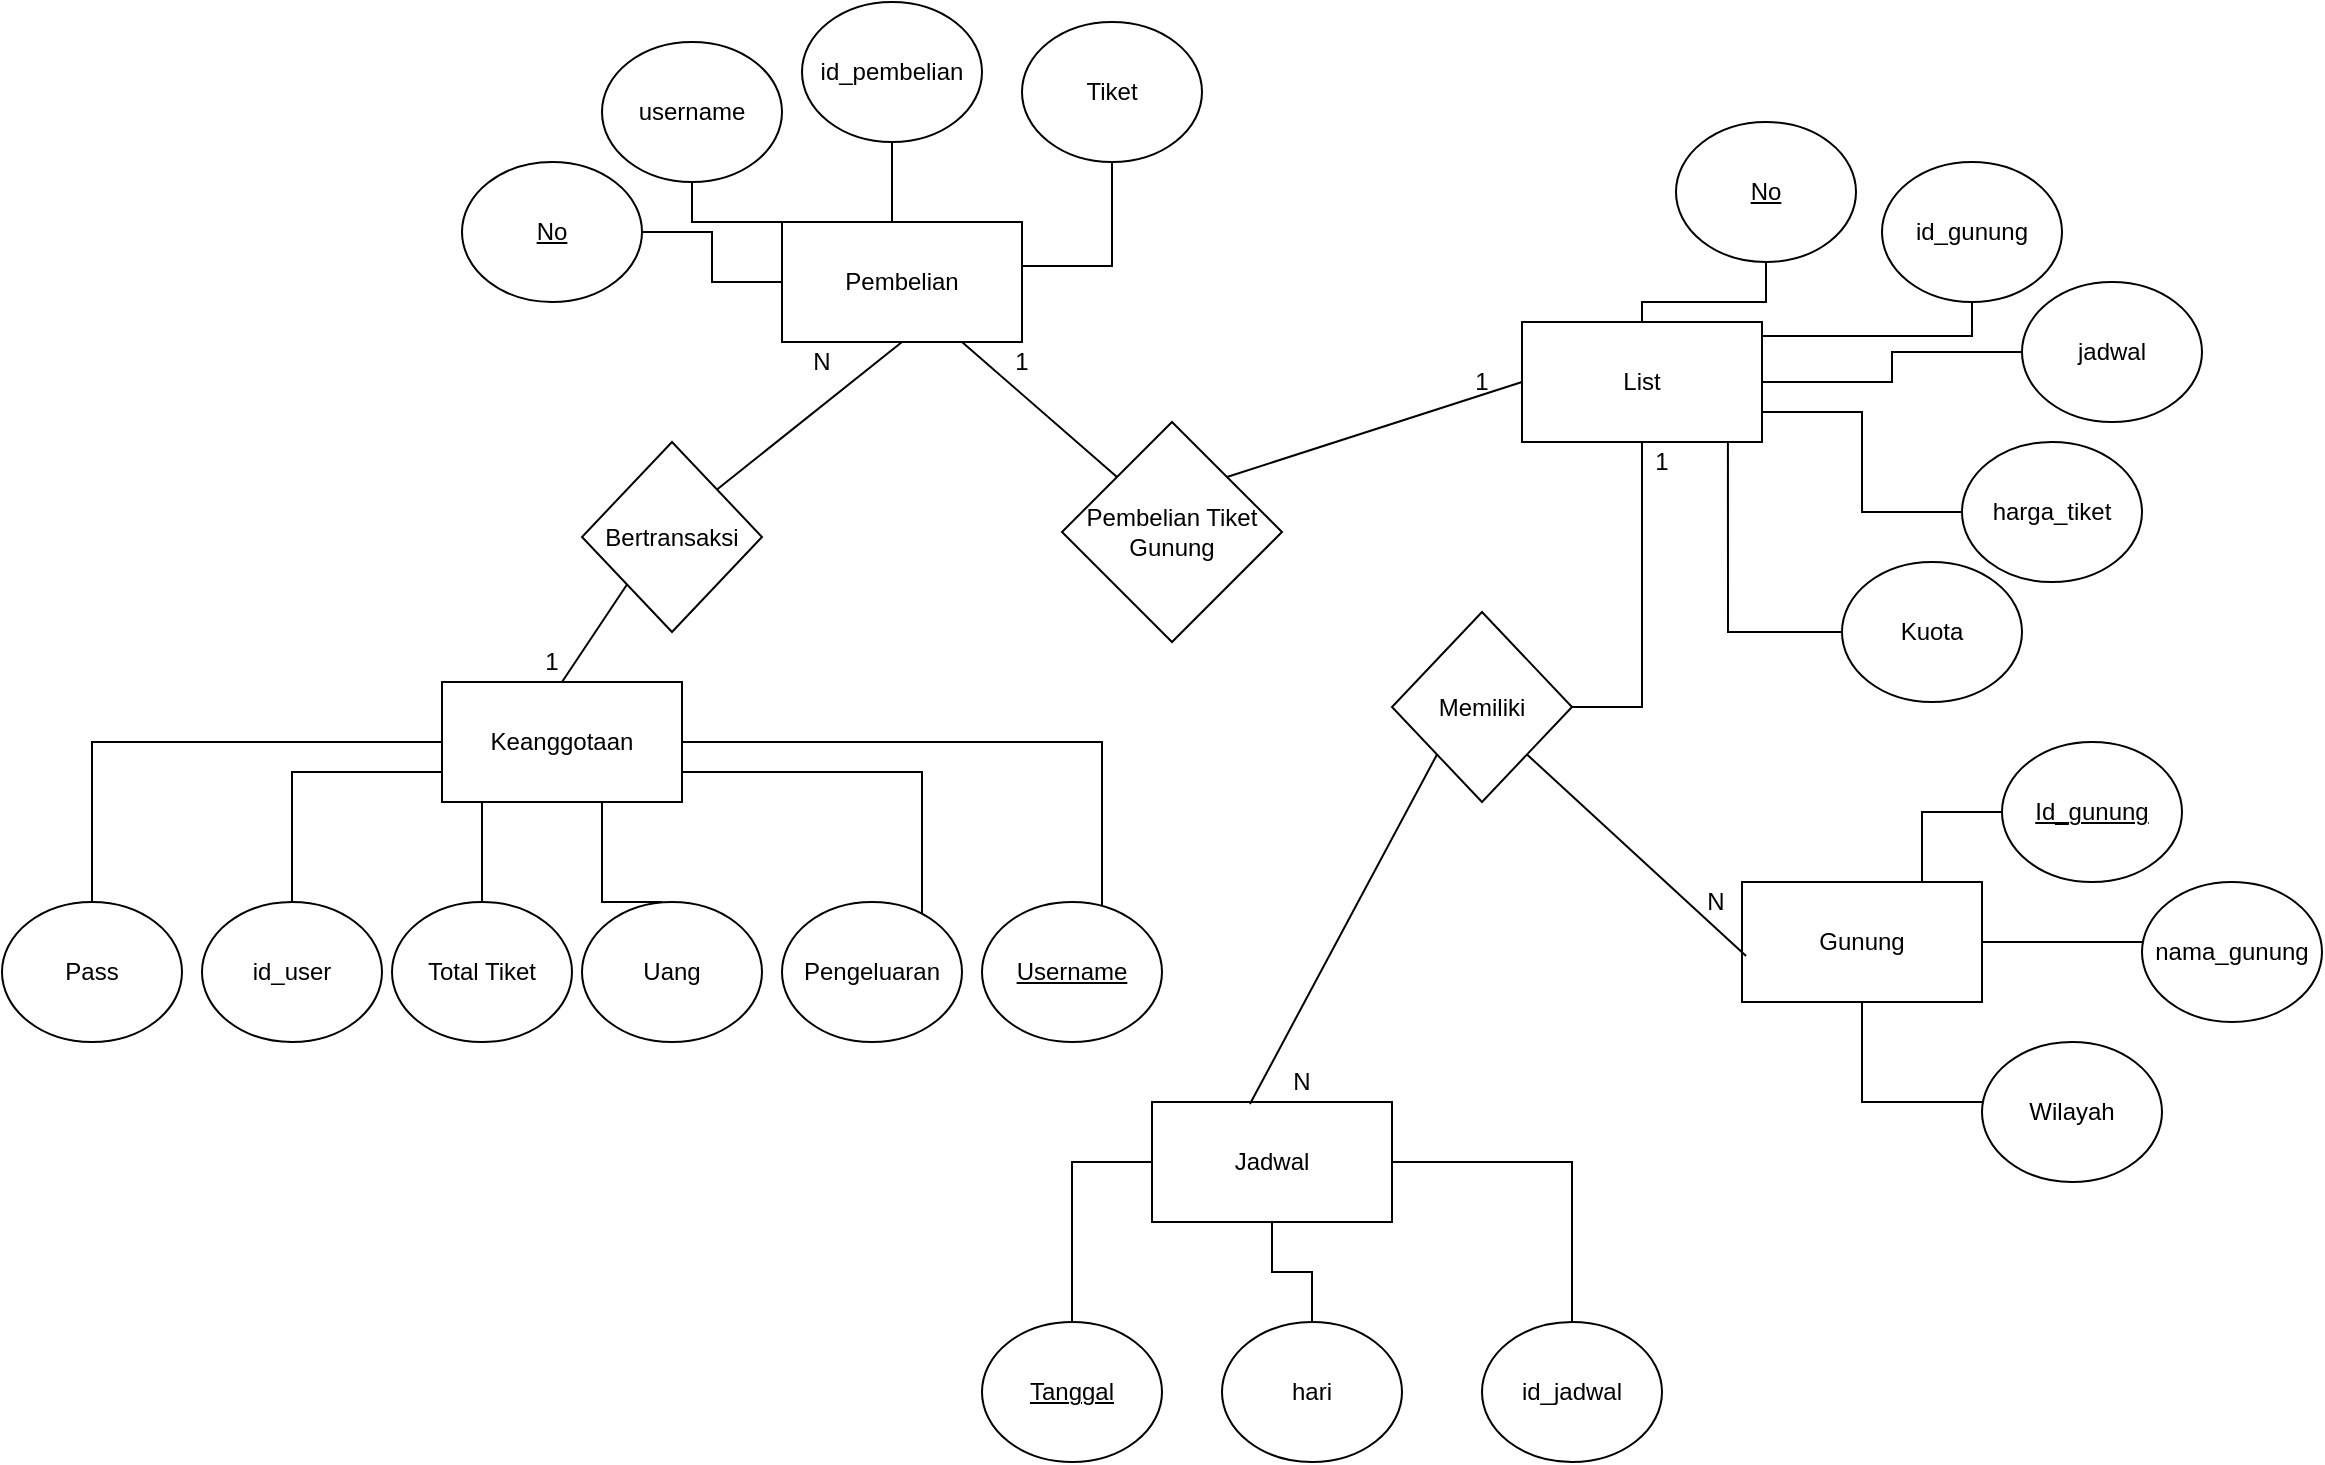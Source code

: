 <mxfile version="14.9.3" type="device"><diagram id="wvEFHPIFL5eiFmolggxQ" name="Page-1"><mxGraphModel dx="1695" dy="1651" grid="1" gridSize="10" guides="1" tooltips="1" connect="1" arrows="1" fold="1" page="1" pageScale="1" pageWidth="827" pageHeight="1169" math="0" shadow="0"><root><mxCell id="0"/><mxCell id="1" parent="0"/><mxCell id="aUHMjxnr3wHJG_6MxENg-1" value="Keanggotaan" style="rounded=0;whiteSpace=wrap;html=1;" parent="1" vertex="1"><mxGeometry x="120" y="300" width="120" height="60" as="geometry"/></mxCell><mxCell id="aUHMjxnr3wHJG_6MxENg-2" value="Pembelian" style="rounded=0;whiteSpace=wrap;html=1;" parent="1" vertex="1"><mxGeometry x="290" y="70" width="120" height="60" as="geometry"/></mxCell><mxCell id="aUHMjxnr3wHJG_6MxENg-3" value="List" style="rounded=0;whiteSpace=wrap;html=1;" parent="1" vertex="1"><mxGeometry x="660" y="120" width="120" height="60" as="geometry"/></mxCell><mxCell id="aUHMjxnr3wHJG_6MxENg-4" value="Gunung" style="rounded=0;whiteSpace=wrap;html=1;" parent="1" vertex="1"><mxGeometry x="770" y="400" width="120" height="60" as="geometry"/></mxCell><mxCell id="aUHMjxnr3wHJG_6MxENg-5" value="Jadwal" style="rounded=0;whiteSpace=wrap;html=1;" parent="1" vertex="1"><mxGeometry x="475" y="510" width="120" height="60" as="geometry"/></mxCell><mxCell id="aUHMjxnr3wHJG_6MxENg-12" value="" style="edgeStyle=orthogonalEdgeStyle;rounded=0;orthogonalLoop=1;jettySize=auto;html=1;entryX=0;entryY=0.75;entryDx=0;entryDy=0;endArrow=none;endFill=0;" parent="1" source="aUHMjxnr3wHJG_6MxENg-6" target="aUHMjxnr3wHJG_6MxENg-1" edge="1"><mxGeometry relative="1" as="geometry"><mxPoint x="90" y="340" as="targetPoint"/><Array as="points"><mxPoint x="45" y="345"/></Array></mxGeometry></mxCell><mxCell id="aUHMjxnr3wHJG_6MxENg-6" value="id_user" style="ellipse;whiteSpace=wrap;html=1;" parent="1" vertex="1"><mxGeometry y="410" width="90" height="70" as="geometry"/></mxCell><mxCell id="aUHMjxnr3wHJG_6MxENg-14" value="" style="edgeStyle=orthogonalEdgeStyle;rounded=0;orthogonalLoop=1;jettySize=auto;html=1;endArrow=none;endFill=0;" parent="1" target="aUHMjxnr3wHJG_6MxENg-1" edge="1"><mxGeometry relative="1" as="geometry"><mxPoint x="230" y="410" as="sourcePoint"/><Array as="points"><mxPoint x="200" y="380"/><mxPoint x="200" y="380"/></Array></mxGeometry></mxCell><mxCell id="aUHMjxnr3wHJG_6MxENg-7" value="Uang" style="ellipse;whiteSpace=wrap;html=1;" parent="1" vertex="1"><mxGeometry x="190" y="410" width="90" height="70" as="geometry"/></mxCell><mxCell id="aUHMjxnr3wHJG_6MxENg-16" value="" style="edgeStyle=orthogonalEdgeStyle;rounded=0;orthogonalLoop=1;jettySize=auto;html=1;entryX=1;entryY=0.75;entryDx=0;entryDy=0;endArrow=none;endFill=0;" parent="1" source="aUHMjxnr3wHJG_6MxENg-9" target="aUHMjxnr3wHJG_6MxENg-1" edge="1"><mxGeometry relative="1" as="geometry"><mxPoint x="335" y="330" as="targetPoint"/><Array as="points"><mxPoint x="360" y="345"/></Array></mxGeometry></mxCell><mxCell id="aUHMjxnr3wHJG_6MxENg-9" value="Pengeluaran" style="ellipse;whiteSpace=wrap;html=1;" parent="1" vertex="1"><mxGeometry x="290" y="410" width="90" height="70" as="geometry"/></mxCell><mxCell id="aUHMjxnr3wHJG_6MxENg-13" value="" style="edgeStyle=orthogonalEdgeStyle;rounded=0;orthogonalLoop=1;jettySize=auto;html=1;endArrow=none;endFill=0;" parent="1" source="aUHMjxnr3wHJG_6MxENg-10" target="aUHMjxnr3wHJG_6MxENg-1" edge="1"><mxGeometry relative="1" as="geometry"><Array as="points"><mxPoint x="140" y="380"/><mxPoint x="140" y="380"/></Array></mxGeometry></mxCell><mxCell id="aUHMjxnr3wHJG_6MxENg-10" value="Total Tiket" style="ellipse;whiteSpace=wrap;html=1;" parent="1" vertex="1"><mxGeometry x="95" y="410" width="90" height="70" as="geometry"/></mxCell><mxCell id="aUHMjxnr3wHJG_6MxENg-24" value="" style="edgeStyle=orthogonalEdgeStyle;rounded=0;orthogonalLoop=1;jettySize=auto;html=1;entryX=0;entryY=0;entryDx=0;entryDy=0;endArrow=none;endFill=0;" parent="1" source="aUHMjxnr3wHJG_6MxENg-17" target="aUHMjxnr3wHJG_6MxENg-2" edge="1"><mxGeometry relative="1" as="geometry"><mxPoint x="245" y="130" as="targetPoint"/></mxGeometry></mxCell><mxCell id="aUHMjxnr3wHJG_6MxENg-17" value="username" style="ellipse;whiteSpace=wrap;html=1;" parent="1" vertex="1"><mxGeometry x="200" y="-20" width="90" height="70" as="geometry"/></mxCell><mxCell id="aUHMjxnr3wHJG_6MxENg-28" value="" style="edgeStyle=orthogonalEdgeStyle;rounded=0;orthogonalLoop=1;jettySize=auto;html=1;entryX=1;entryY=0.367;entryDx=0;entryDy=0;entryPerimeter=0;endArrow=none;endFill=0;" parent="1" source="aUHMjxnr3wHJG_6MxENg-18" target="aUHMjxnr3wHJG_6MxENg-2" edge="1"><mxGeometry relative="1" as="geometry"/></mxCell><mxCell id="aUHMjxnr3wHJG_6MxENg-18" value="Tiket" style="ellipse;whiteSpace=wrap;html=1;" parent="1" vertex="1"><mxGeometry x="410" y="-30" width="90" height="70" as="geometry"/></mxCell><mxCell id="aUHMjxnr3wHJG_6MxENg-22" value="" style="edgeStyle=orthogonalEdgeStyle;rounded=0;orthogonalLoop=1;jettySize=auto;html=1;endArrow=none;endFill=0;" parent="1" source="aUHMjxnr3wHJG_6MxENg-20" target="aUHMjxnr3wHJG_6MxENg-2" edge="1"><mxGeometry relative="1" as="geometry"><Array as="points"><mxPoint x="345" y="60"/><mxPoint x="345" y="60"/></Array></mxGeometry></mxCell><mxCell id="aUHMjxnr3wHJG_6MxENg-20" value="id_pembelian" style="ellipse;whiteSpace=wrap;html=1;" parent="1" vertex="1"><mxGeometry x="300" y="-40" width="90" height="70" as="geometry"/></mxCell><mxCell id="aUHMjxnr3wHJG_6MxENg-26" value="" style="edgeStyle=orthogonalEdgeStyle;rounded=0;orthogonalLoop=1;jettySize=auto;html=1;entryX=0;entryY=0.5;entryDx=0;entryDy=0;endArrow=none;endFill=0;" parent="1" source="aUHMjxnr3wHJG_6MxENg-21" target="aUHMjxnr3wHJG_6MxENg-2" edge="1"><mxGeometry relative="1" as="geometry"><mxPoint x="300" y="75" as="targetPoint"/></mxGeometry></mxCell><mxCell id="aUHMjxnr3wHJG_6MxENg-21" value="&lt;u&gt;No&lt;/u&gt;" style="ellipse;whiteSpace=wrap;html=1;" parent="1" vertex="1"><mxGeometry x="130" y="40" width="90" height="70" as="geometry"/></mxCell><mxCell id="aUHMjxnr3wHJG_6MxENg-37" value="" style="edgeStyle=orthogonalEdgeStyle;rounded=0;orthogonalLoop=1;jettySize=auto;html=1;entryX=1;entryY=0.117;entryDx=0;entryDy=0;entryPerimeter=0;endArrow=none;endFill=0;" parent="1" source="aUHMjxnr3wHJG_6MxENg-30" target="aUHMjxnr3wHJG_6MxENg-3" edge="1"><mxGeometry relative="1" as="geometry"><mxPoint x="840" y="140" as="targetPoint"/><Array as="points"><mxPoint x="885" y="127"/></Array></mxGeometry></mxCell><mxCell id="aUHMjxnr3wHJG_6MxENg-30" value="id_gunung" style="ellipse;whiteSpace=wrap;html=1;" parent="1" vertex="1"><mxGeometry x="840" y="40" width="90" height="70" as="geometry"/></mxCell><mxCell id="aUHMjxnr3wHJG_6MxENg-41" value="" style="edgeStyle=orthogonalEdgeStyle;rounded=0;orthogonalLoop=1;jettySize=auto;html=1;entryX=1;entryY=0.75;entryDx=0;entryDy=0;endArrow=none;endFill=0;" parent="1" source="aUHMjxnr3wHJG_6MxENg-31" target="aUHMjxnr3wHJG_6MxENg-3" edge="1"><mxGeometry relative="1" as="geometry"><mxPoint x="800" y="215" as="targetPoint"/></mxGeometry></mxCell><mxCell id="aUHMjxnr3wHJG_6MxENg-31" value="harga_tiket" style="ellipse;whiteSpace=wrap;html=1;" parent="1" vertex="1"><mxGeometry x="880" y="180" width="90" height="70" as="geometry"/></mxCell><mxCell id="aUHMjxnr3wHJG_6MxENg-42" value="" style="edgeStyle=orthogonalEdgeStyle;rounded=0;orthogonalLoop=1;jettySize=auto;html=1;entryX=0.858;entryY=1;entryDx=0;entryDy=0;entryPerimeter=0;endArrow=none;endFill=0;" parent="1" source="aUHMjxnr3wHJG_6MxENg-32" target="aUHMjxnr3wHJG_6MxENg-3" edge="1"><mxGeometry relative="1" as="geometry"/></mxCell><mxCell id="aUHMjxnr3wHJG_6MxENg-32" value="Kuota" style="ellipse;whiteSpace=wrap;html=1;" parent="1" vertex="1"><mxGeometry x="820" y="240" width="90" height="70" as="geometry"/></mxCell><mxCell id="aUHMjxnr3wHJG_6MxENg-39" value="" style="edgeStyle=orthogonalEdgeStyle;rounded=0;orthogonalLoop=1;jettySize=auto;html=1;endArrow=none;endFill=0;" parent="1" source="aUHMjxnr3wHJG_6MxENg-33" target="aUHMjxnr3wHJG_6MxENg-3" edge="1"><mxGeometry relative="1" as="geometry"><mxPoint x="830" y="135" as="targetPoint"/><Array as="points"/></mxGeometry></mxCell><mxCell id="aUHMjxnr3wHJG_6MxENg-33" value="jadwal" style="ellipse;whiteSpace=wrap;html=1;" parent="1" vertex="1"><mxGeometry x="910" y="100" width="90" height="70" as="geometry"/></mxCell><mxCell id="aUHMjxnr3wHJG_6MxENg-35" value="" style="edgeStyle=orthogonalEdgeStyle;rounded=0;orthogonalLoop=1;jettySize=auto;html=1;endArrow=none;endFill=0;" parent="1" source="aUHMjxnr3wHJG_6MxENg-34" target="aUHMjxnr3wHJG_6MxENg-3" edge="1"><mxGeometry relative="1" as="geometry"/></mxCell><mxCell id="aUHMjxnr3wHJG_6MxENg-34" value="&lt;u&gt;No&lt;/u&gt;" style="ellipse;whiteSpace=wrap;html=1;" parent="1" vertex="1"><mxGeometry x="737" y="20" width="90" height="70" as="geometry"/></mxCell><mxCell id="aUHMjxnr3wHJG_6MxENg-51" value="" style="edgeStyle=orthogonalEdgeStyle;rounded=0;orthogonalLoop=1;jettySize=auto;html=1;endArrow=none;endFill=0;entryX=0.5;entryY=1;entryDx=0;entryDy=0;" parent="1" source="aUHMjxnr3wHJG_6MxENg-43" target="aUHMjxnr3wHJG_6MxENg-4" edge="1"><mxGeometry relative="1" as="geometry"><mxPoint x="810" y="515" as="targetPoint"/><Array as="points"><mxPoint x="830" y="510"/></Array></mxGeometry></mxCell><mxCell id="aUHMjxnr3wHJG_6MxENg-43" value="Wilayah" style="ellipse;whiteSpace=wrap;html=1;" parent="1" vertex="1"><mxGeometry x="890" y="480" width="90" height="70" as="geometry"/></mxCell><mxCell id="aUHMjxnr3wHJG_6MxENg-52" value="" style="edgeStyle=orthogonalEdgeStyle;rounded=0;orthogonalLoop=1;jettySize=auto;html=1;endArrow=none;endFill=0;entryX=1;entryY=0.5;entryDx=0;entryDy=0;" parent="1" source="aUHMjxnr3wHJG_6MxENg-46" target="aUHMjxnr3wHJG_6MxENg-4" edge="1"><mxGeometry relative="1" as="geometry"><Array as="points"><mxPoint x="970" y="430"/><mxPoint x="970" y="430"/></Array></mxGeometry></mxCell><mxCell id="aUHMjxnr3wHJG_6MxENg-46" value="nama_gunung" style="ellipse;whiteSpace=wrap;html=1;" parent="1" vertex="1"><mxGeometry x="970" y="400" width="90" height="70" as="geometry"/></mxCell><mxCell id="aUHMjxnr3wHJG_6MxENg-53" value="" style="edgeStyle=orthogonalEdgeStyle;rounded=0;orthogonalLoop=1;jettySize=auto;html=1;endArrow=none;endFill=0;entryX=0.75;entryY=0;entryDx=0;entryDy=0;" parent="1" source="aUHMjxnr3wHJG_6MxENg-47" target="aUHMjxnr3wHJG_6MxENg-4" edge="1"><mxGeometry relative="1" as="geometry"><mxPoint x="850" y="390" as="targetPoint"/></mxGeometry></mxCell><mxCell id="aUHMjxnr3wHJG_6MxENg-47" value="&lt;u&gt;Id_gunung&lt;/u&gt;" style="ellipse;whiteSpace=wrap;html=1;" parent="1" vertex="1"><mxGeometry x="900" y="330" width="90" height="70" as="geometry"/></mxCell><mxCell id="aUHMjxnr3wHJG_6MxENg-61" value="" style="edgeStyle=orthogonalEdgeStyle;rounded=0;orthogonalLoop=1;jettySize=auto;html=1;endArrow=none;endFill=0;entryX=0;entryY=0.5;entryDx=0;entryDy=0;" parent="1" source="aUHMjxnr3wHJG_6MxENg-54" target="aUHMjxnr3wHJG_6MxENg-5" edge="1"><mxGeometry relative="1" as="geometry"><mxPoint x="450" y="540" as="targetPoint"/><Array as="points"><mxPoint x="435" y="540"/></Array></mxGeometry></mxCell><mxCell id="aUHMjxnr3wHJG_6MxENg-54" value="&lt;u&gt;Tanggal&lt;/u&gt;" style="ellipse;whiteSpace=wrap;html=1;" parent="1" vertex="1"><mxGeometry x="390" y="620" width="90" height="70" as="geometry"/></mxCell><mxCell id="aUHMjxnr3wHJG_6MxENg-57" value="" style="edgeStyle=orthogonalEdgeStyle;rounded=0;orthogonalLoop=1;jettySize=auto;html=1;endArrow=none;endFill=0;" parent="1" source="aUHMjxnr3wHJG_6MxENg-55" target="aUHMjxnr3wHJG_6MxENg-5" edge="1"><mxGeometry relative="1" as="geometry"/></mxCell><mxCell id="aUHMjxnr3wHJG_6MxENg-55" value="hari" style="ellipse;whiteSpace=wrap;html=1;" parent="1" vertex="1"><mxGeometry x="510" y="620" width="90" height="70" as="geometry"/></mxCell><mxCell id="aUHMjxnr3wHJG_6MxENg-59" value="" style="edgeStyle=orthogonalEdgeStyle;rounded=0;orthogonalLoop=1;jettySize=auto;html=1;endArrow=none;endFill=0;entryX=1;entryY=0.5;entryDx=0;entryDy=0;" parent="1" source="aUHMjxnr3wHJG_6MxENg-56" target="aUHMjxnr3wHJG_6MxENg-5" edge="1"><mxGeometry relative="1" as="geometry"><mxPoint x="650" y="530" as="targetPoint"/><Array as="points"><mxPoint x="685" y="540"/></Array></mxGeometry></mxCell><mxCell id="aUHMjxnr3wHJG_6MxENg-56" value="id_jadwal" style="ellipse;whiteSpace=wrap;html=1;" parent="1" vertex="1"><mxGeometry x="640" y="620" width="90" height="70" as="geometry"/></mxCell><mxCell id="aUHMjxnr3wHJG_6MxENg-62" value="Bertransaksi" style="rhombus;whiteSpace=wrap;html=1;" parent="1" vertex="1"><mxGeometry x="190" y="180" width="90" height="95" as="geometry"/></mxCell><mxCell id="aUHMjxnr3wHJG_6MxENg-64" value="" style="endArrow=none;html=1;exitX=0.5;exitY=0;exitDx=0;exitDy=0;entryX=0;entryY=1;entryDx=0;entryDy=0;" parent="1" source="aUHMjxnr3wHJG_6MxENg-1" target="aUHMjxnr3wHJG_6MxENg-62" edge="1"><mxGeometry width="50" height="50" relative="1" as="geometry"><mxPoint x="370" y="280" as="sourcePoint"/><mxPoint x="420" y="230" as="targetPoint"/></mxGeometry></mxCell><mxCell id="aUHMjxnr3wHJG_6MxENg-65" value="" style="endArrow=none;html=1;exitX=1;exitY=0;exitDx=0;exitDy=0;entryX=0.5;entryY=1;entryDx=0;entryDy=0;" parent="1" source="aUHMjxnr3wHJG_6MxENg-62" target="aUHMjxnr3wHJG_6MxENg-2" edge="1"><mxGeometry width="50" height="50" relative="1" as="geometry"><mxPoint x="370" y="280" as="sourcePoint"/><mxPoint x="420" y="230" as="targetPoint"/></mxGeometry></mxCell><mxCell id="aUHMjxnr3wHJG_6MxENg-66" value="Pembelian Tiket Gunung" style="rhombus;whiteSpace=wrap;html=1;" parent="1" vertex="1"><mxGeometry x="430" y="170" width="110" height="110" as="geometry"/></mxCell><mxCell id="aUHMjxnr3wHJG_6MxENg-67" value="" style="endArrow=none;html=1;exitX=0.75;exitY=1;exitDx=0;exitDy=0;entryX=0;entryY=0;entryDx=0;entryDy=0;" parent="1" source="aUHMjxnr3wHJG_6MxENg-2" target="aUHMjxnr3wHJG_6MxENg-66" edge="1"><mxGeometry width="50" height="50" relative="1" as="geometry"><mxPoint x="560" y="280" as="sourcePoint"/><mxPoint x="610" y="230" as="targetPoint"/></mxGeometry></mxCell><mxCell id="aUHMjxnr3wHJG_6MxENg-68" value="" style="endArrow=none;html=1;exitX=1;exitY=0;exitDx=0;exitDy=0;entryX=0;entryY=0.5;entryDx=0;entryDy=0;" parent="1" source="aUHMjxnr3wHJG_6MxENg-66" target="aUHMjxnr3wHJG_6MxENg-3" edge="1"><mxGeometry width="50" height="50" relative="1" as="geometry"><mxPoint x="560" y="280" as="sourcePoint"/><mxPoint x="610" y="230" as="targetPoint"/></mxGeometry></mxCell><mxCell id="aUHMjxnr3wHJG_6MxENg-70" value="" style="edgeStyle=orthogonalEdgeStyle;rounded=0;orthogonalLoop=1;jettySize=auto;html=1;endArrow=none;endFill=0;entryX=0.5;entryY=1;entryDx=0;entryDy=0;" parent="1" source="aUHMjxnr3wHJG_6MxENg-69" target="aUHMjxnr3wHJG_6MxENg-3" edge="1"><mxGeometry relative="1" as="geometry"><Array as="points"><mxPoint x="720" y="210"/><mxPoint x="720" y="210"/></Array></mxGeometry></mxCell><mxCell id="aUHMjxnr3wHJG_6MxENg-69" value="Memiliki" style="rhombus;whiteSpace=wrap;html=1;" parent="1" vertex="1"><mxGeometry x="595" y="265" width="90" height="95" as="geometry"/></mxCell><mxCell id="aUHMjxnr3wHJG_6MxENg-71" value="" style="endArrow=none;html=1;exitX=1;exitY=1;exitDx=0;exitDy=0;entryX=0.017;entryY=0.617;entryDx=0;entryDy=0;entryPerimeter=0;" parent="1" source="aUHMjxnr3wHJG_6MxENg-69" target="aUHMjxnr3wHJG_6MxENg-4" edge="1"><mxGeometry width="50" height="50" relative="1" as="geometry"><mxPoint x="560" y="370" as="sourcePoint"/><mxPoint x="610" y="320" as="targetPoint"/></mxGeometry></mxCell><mxCell id="aUHMjxnr3wHJG_6MxENg-72" value="" style="endArrow=none;html=1;entryX=0;entryY=1;entryDx=0;entryDy=0;exitX=0.408;exitY=0.017;exitDx=0;exitDy=0;exitPerimeter=0;" parent="1" source="aUHMjxnr3wHJG_6MxENg-5" target="aUHMjxnr3wHJG_6MxENg-69" edge="1"><mxGeometry width="50" height="50" relative="1" as="geometry"><mxPoint x="560" y="370" as="sourcePoint"/><mxPoint x="610" y="320" as="targetPoint"/></mxGeometry></mxCell><mxCell id="uNIDmeV9jBKowx5856no-1" value="1" style="text;html=1;strokeColor=none;fillColor=none;align=center;verticalAlign=middle;whiteSpace=wrap;rounded=0;" parent="1" vertex="1"><mxGeometry x="155" y="280" width="40" height="20" as="geometry"/></mxCell><mxCell id="uNIDmeV9jBKowx5856no-2" value="N" style="text;html=1;strokeColor=none;fillColor=none;align=center;verticalAlign=middle;whiteSpace=wrap;rounded=0;" parent="1" vertex="1"><mxGeometry x="290" y="130" width="40" height="20" as="geometry"/></mxCell><mxCell id="uNIDmeV9jBKowx5856no-4" value="1" style="text;html=1;strokeColor=none;fillColor=none;align=center;verticalAlign=middle;whiteSpace=wrap;rounded=0;" parent="1" vertex="1"><mxGeometry x="390" y="130" width="40" height="20" as="geometry"/></mxCell><mxCell id="uNIDmeV9jBKowx5856no-5" value="1" style="text;html=1;strokeColor=none;fillColor=none;align=center;verticalAlign=middle;whiteSpace=wrap;rounded=0;" parent="1" vertex="1"><mxGeometry x="620" y="140" width="40" height="20" as="geometry"/></mxCell><mxCell id="uNIDmeV9jBKowx5856no-6" value="1" style="text;html=1;strokeColor=none;fillColor=none;align=center;verticalAlign=middle;whiteSpace=wrap;rounded=0;" parent="1" vertex="1"><mxGeometry x="710" y="180" width="40" height="20" as="geometry"/></mxCell><mxCell id="uNIDmeV9jBKowx5856no-7" value="N" style="text;html=1;strokeColor=none;fillColor=none;align=center;verticalAlign=middle;whiteSpace=wrap;rounded=0;" parent="1" vertex="1"><mxGeometry x="530" y="490" width="40" height="20" as="geometry"/></mxCell><mxCell id="uNIDmeV9jBKowx5856no-8" value="N" style="text;html=1;strokeColor=none;fillColor=none;align=center;verticalAlign=middle;whiteSpace=wrap;rounded=0;" parent="1" vertex="1"><mxGeometry x="737" y="400" width="40" height="20" as="geometry"/></mxCell><mxCell id="uNIDmeV9jBKowx5856no-12" value="" style="edgeStyle=orthogonalEdgeStyle;rounded=0;orthogonalLoop=1;jettySize=auto;html=1;endArrow=none;endFill=0;entryX=1;entryY=0.5;entryDx=0;entryDy=0;" parent="1" source="uNIDmeV9jBKowx5856no-9" target="aUHMjxnr3wHJG_6MxENg-1" edge="1"><mxGeometry relative="1" as="geometry"><mxPoint x="435" y="320" as="targetPoint"/><Array as="points"><mxPoint x="450" y="330"/></Array></mxGeometry></mxCell><mxCell id="uNIDmeV9jBKowx5856no-9" value="&lt;u&gt;Username&lt;/u&gt;" style="ellipse;whiteSpace=wrap;html=1;" parent="1" vertex="1"><mxGeometry x="390" y="410" width="90" height="70" as="geometry"/></mxCell><mxCell id="uNIDmeV9jBKowx5856no-14" value="" style="edgeStyle=orthogonalEdgeStyle;rounded=0;orthogonalLoop=1;jettySize=auto;html=1;endArrow=none;endFill=0;entryX=0;entryY=0.5;entryDx=0;entryDy=0;" parent="1" source="uNIDmeV9jBKowx5856no-10" target="aUHMjxnr3wHJG_6MxENg-1" edge="1"><mxGeometry relative="1" as="geometry"><mxPoint x="-55" y="320" as="targetPoint"/><Array as="points"><mxPoint x="-55" y="330"/></Array></mxGeometry></mxCell><mxCell id="uNIDmeV9jBKowx5856no-10" value="Pass" style="ellipse;whiteSpace=wrap;html=1;" parent="1" vertex="1"><mxGeometry x="-100" y="410" width="90" height="70" as="geometry"/></mxCell></root></mxGraphModel></diagram></mxfile>